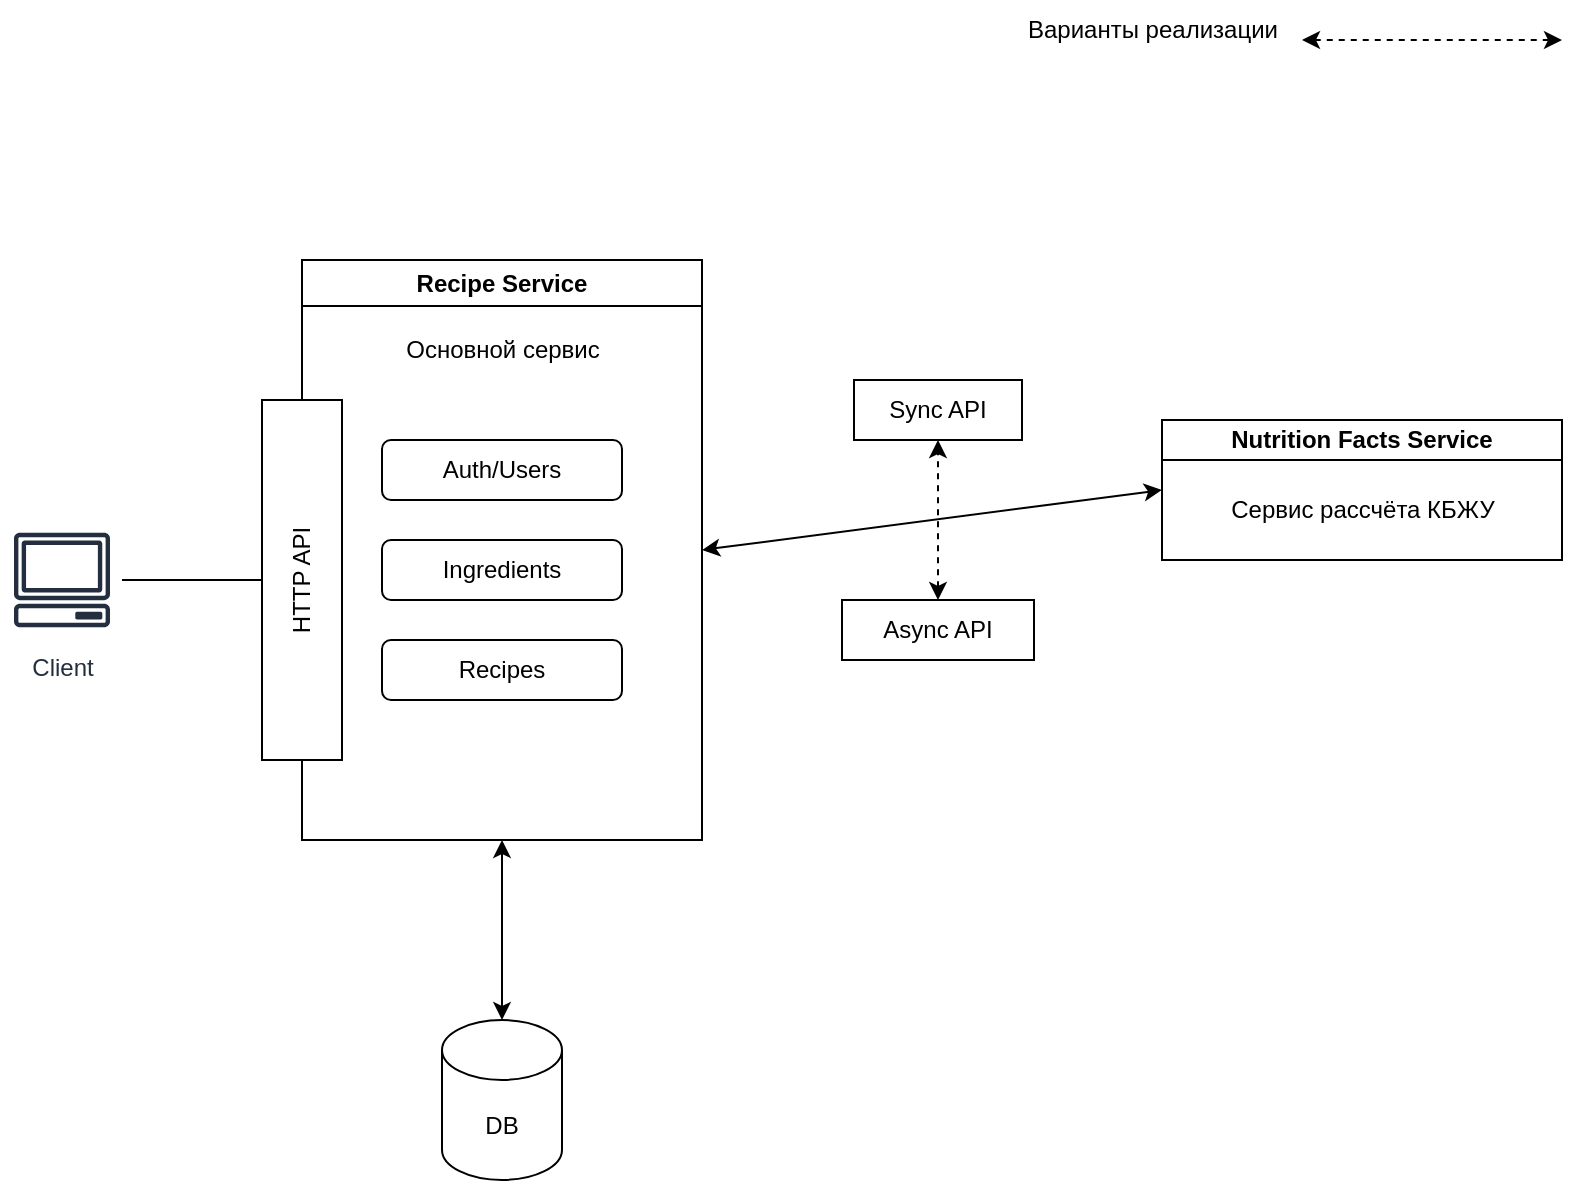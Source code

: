 <mxfile version="20.6.0" type="github" pages="2"><diagram id="cWatpwFgfGaCA5KoiCDR" name="mono+1 service"><mxGraphModel dx="1322" dy="802" grid="1" gridSize="10" guides="1" tooltips="1" connect="1" arrows="1" fold="1" page="1" pageScale="1" pageWidth="827" pageHeight="1169" math="0" shadow="0"><root><mxCell id="0"/><mxCell id="1" parent="0"/><mxCell id="zBDpti_sJ0VT9x6ZEbQ_-1" value="Nutrition Facts Service" style="swimlane;whiteSpace=wrap;html=1;startSize=20;" vertex="1" parent="1"><mxGeometry x="580" y="210" width="200" height="70" as="geometry"><mxRectangle x="570" y="120" width="170" height="30" as="alternateBounds"/></mxGeometry></mxCell><mxCell id="zBDpti_sJ0VT9x6ZEbQ_-2" value="Сервис рассчёта КБЖУ" style="text;html=1;align=center;verticalAlign=middle;resizable=0;points=[];autosize=1;strokeColor=none;fillColor=none;" vertex="1" parent="zBDpti_sJ0VT9x6ZEbQ_-1"><mxGeometry x="20" y="30" width="160" height="30" as="geometry"/></mxCell><mxCell id="zBDpti_sJ0VT9x6ZEbQ_-3" value="Recipe Service" style="swimlane;whiteSpace=wrap;html=1;" vertex="1" parent="1"><mxGeometry x="150" y="130" width="200" height="290" as="geometry"/></mxCell><mxCell id="zBDpti_sJ0VT9x6ZEbQ_-4" value="Основной сервис" style="text;html=1;align=center;verticalAlign=middle;resizable=0;points=[];autosize=1;strokeColor=none;fillColor=none;" vertex="1" parent="zBDpti_sJ0VT9x6ZEbQ_-3"><mxGeometry x="40" y="30" width="120" height="30" as="geometry"/></mxCell><mxCell id="zBDpti_sJ0VT9x6ZEbQ_-8" value="Auth/Users" style="rounded=1;whiteSpace=wrap;html=1;" vertex="1" parent="zBDpti_sJ0VT9x6ZEbQ_-3"><mxGeometry x="40" y="90" width="120" height="30" as="geometry"/></mxCell><mxCell id="zBDpti_sJ0VT9x6ZEbQ_-9" value="Ingredients" style="rounded=1;whiteSpace=wrap;html=1;" vertex="1" parent="zBDpti_sJ0VT9x6ZEbQ_-3"><mxGeometry x="40" y="140" width="120" height="30" as="geometry"/></mxCell><mxCell id="zBDpti_sJ0VT9x6ZEbQ_-10" value="Recipes" style="rounded=1;whiteSpace=wrap;html=1;" vertex="1" parent="zBDpti_sJ0VT9x6ZEbQ_-3"><mxGeometry x="40" y="190" width="120" height="30" as="geometry"/></mxCell><mxCell id="zBDpti_sJ0VT9x6ZEbQ_-5" value="DB" style="shape=cylinder3;whiteSpace=wrap;html=1;boundedLbl=1;backgroundOutline=1;size=15;" vertex="1" parent="1"><mxGeometry x="220" y="510" width="60" height="80" as="geometry"/></mxCell><mxCell id="zBDpti_sJ0VT9x6ZEbQ_-6" value="" style="endArrow=classic;startArrow=classic;html=1;rounded=0;exitX=0.5;exitY=0;exitDx=0;exitDy=0;exitPerimeter=0;entryX=0.5;entryY=1;entryDx=0;entryDy=0;" edge="1" parent="1" source="zBDpti_sJ0VT9x6ZEbQ_-5" target="zBDpti_sJ0VT9x6ZEbQ_-3"><mxGeometry width="50" height="50" relative="1" as="geometry"><mxPoint x="370" y="430" as="sourcePoint"/><mxPoint x="420" y="380" as="targetPoint"/></mxGeometry></mxCell><mxCell id="zBDpti_sJ0VT9x6ZEbQ_-12" value="HTTP API" style="whiteSpace=wrap;html=1;horizontal=0;" vertex="1" parent="1"><mxGeometry x="130" y="200" width="40" height="180" as="geometry"/></mxCell><mxCell id="zBDpti_sJ0VT9x6ZEbQ_-13" value="" style="endArrow=classic;startArrow=classic;html=1;rounded=0;dashed=1;" edge="1" parent="1"><mxGeometry width="50" height="50" relative="1" as="geometry"><mxPoint x="650" y="20" as="sourcePoint"/><mxPoint x="780" y="20" as="targetPoint"/></mxGeometry></mxCell><mxCell id="zBDpti_sJ0VT9x6ZEbQ_-14" value="Варианты реализации" style="text;html=1;align=center;verticalAlign=middle;resizable=0;points=[];autosize=1;strokeColor=none;fillColor=none;" vertex="1" parent="1"><mxGeometry x="500" width="150" height="30" as="geometry"/></mxCell><mxCell id="zBDpti_sJ0VT9x6ZEbQ_-17" value="" style="endArrow=none;html=1;rounded=0;exitX=0;exitY=0.5;exitDx=0;exitDy=0;" edge="1" parent="1" source="zBDpti_sJ0VT9x6ZEbQ_-12"><mxGeometry width="50" height="50" relative="1" as="geometry"><mxPoint x="400" y="340" as="sourcePoint"/><mxPoint x="50" y="290" as="targetPoint"/></mxGeometry></mxCell><mxCell id="zBDpti_sJ0VT9x6ZEbQ_-19" value="Client" style="sketch=0;outlineConnect=0;fontColor=#232F3E;gradientColor=none;strokeColor=#232F3E;fillColor=#ffffff;dashed=0;verticalLabelPosition=bottom;verticalAlign=top;align=center;html=1;fontSize=12;fontStyle=0;aspect=fixed;shape=mxgraph.aws4.resourceIcon;resIcon=mxgraph.aws4.client;" vertex="1" parent="1"><mxGeometry y="260" width="60" height="60" as="geometry"/></mxCell><mxCell id="zBDpti_sJ0VT9x6ZEbQ_-20" value="Sync API" style="rounded=0;whiteSpace=wrap;html=1;fillColor=none;" vertex="1" parent="1"><mxGeometry x="426" y="190" width="84" height="30" as="geometry"/></mxCell><mxCell id="zBDpti_sJ0VT9x6ZEbQ_-21" value="Async API" style="rounded=0;whiteSpace=wrap;html=1;fillColor=none;" vertex="1" parent="1"><mxGeometry x="420" y="300" width="96" height="30" as="geometry"/></mxCell><mxCell id="zBDpti_sJ0VT9x6ZEbQ_-23" value="" style="endArrow=classic;startArrow=classic;html=1;rounded=0;dashed=1;entryX=0.5;entryY=1;entryDx=0;entryDy=0;exitX=0.5;exitY=0;exitDx=0;exitDy=0;" edge="1" parent="1" source="zBDpti_sJ0VT9x6ZEbQ_-21" target="zBDpti_sJ0VT9x6ZEbQ_-20"><mxGeometry width="50" height="50" relative="1" as="geometry"><mxPoint x="280" y="340" as="sourcePoint"/><mxPoint x="330" y="290" as="targetPoint"/></mxGeometry></mxCell><mxCell id="zBDpti_sJ0VT9x6ZEbQ_-24" value="" style="endArrow=classic;startArrow=classic;html=1;rounded=0;entryX=0;entryY=0.5;entryDx=0;entryDy=0;exitX=1;exitY=0.5;exitDx=0;exitDy=0;" edge="1" parent="1" source="zBDpti_sJ0VT9x6ZEbQ_-3" target="zBDpti_sJ0VT9x6ZEbQ_-1"><mxGeometry width="50" height="50" relative="1" as="geometry"><mxPoint x="280" y="340" as="sourcePoint"/><mxPoint x="330" y="290" as="targetPoint"/></mxGeometry></mxCell></root></mxGraphModel></diagram><diagram id="CJDzfcEAW3a94lBmLpoj" name="(micro)service"><mxGraphModel dx="1102" dy="668" grid="1" gridSize="10" guides="1" tooltips="1" connect="1" arrows="1" fold="1" page="1" pageScale="1" pageWidth="1169" pageHeight="827" math="0" shadow="0"><root><mxCell id="0"/><mxCell id="1" parent="0"/><mxCell id="39QdA14apApRqSJCKbdf-1" value="Nutrition Facts Service" style="swimlane;whiteSpace=wrap;html=1;startSize=20;" vertex="1" parent="1"><mxGeometry x="445" y="400" width="230" height="56" as="geometry"><mxRectangle x="570" y="120" width="170" height="30" as="alternateBounds"/></mxGeometry></mxCell><mxCell id="39QdA14apApRqSJCKbdf-2" value="Сервис рассчёта КБЖУ" style="text;html=1;align=center;verticalAlign=middle;resizable=0;points=[];autosize=1;strokeColor=none;fillColor=none;" vertex="1" parent="39QdA14apApRqSJCKbdf-1"><mxGeometry x="33.75" y="26" width="160" height="30" as="geometry"/></mxCell><mxCell id="39QdA14apApRqSJCKbdf-3" value="Recipe Service" style="swimlane;whiteSpace=wrap;html=1;startSize=20;" vertex="1" parent="1"><mxGeometry x="445" y="320" width="230" height="56" as="geometry"><mxRectangle x="570" y="120" width="170" height="30" as="alternateBounds"/></mxGeometry></mxCell><mxCell id="39QdA14apApRqSJCKbdf-4" value="Сервис для работы с рецептами" style="text;html=1;align=center;verticalAlign=middle;resizable=0;points=[];autosize=1;strokeColor=none;fillColor=none;" vertex="1" parent="39QdA14apApRqSJCKbdf-3"><mxGeometry x="2.5" y="26" width="210" height="30" as="geometry"/></mxCell><mxCell id="39QdA14apApRqSJCKbdf-6" value="Ingredients Service" style="swimlane;whiteSpace=wrap;html=1;startSize=20;" vertex="1" parent="1"><mxGeometry x="445" y="240" width="230" height="56" as="geometry"><mxRectangle x="570" y="120" width="170" height="30" as="alternateBounds"/></mxGeometry></mxCell><mxCell id="39QdA14apApRqSJCKbdf-7" value="Сервис для работы с ингредиентами" style="text;html=1;align=center;verticalAlign=middle;resizable=0;points=[];autosize=1;strokeColor=none;fillColor=none;" vertex="1" parent="39QdA14apApRqSJCKbdf-6"><mxGeometry x="-2.5" y="26" width="230" height="30" as="geometry"/></mxCell><mxCell id="39QdA14apApRqSJCKbdf-9" value="User Service" style="swimlane;whiteSpace=wrap;html=1;startSize=20;" vertex="1" parent="1"><mxGeometry x="445" y="164" width="227.5" height="56" as="geometry"><mxRectangle x="570" y="120" width="170" height="30" as="alternateBounds"/></mxGeometry></mxCell><mxCell id="39QdA14apApRqSJCKbdf-10" value="Сервис для работы с пользователями" style="text;html=1;align=center;verticalAlign=middle;resizable=0;points=[];autosize=1;strokeColor=none;fillColor=none;" vertex="1" parent="39QdA14apApRqSJCKbdf-9"><mxGeometry x="-5" y="26" width="240" height="30" as="geometry"/></mxCell><mxCell id="39QdA14apApRqSJCKbdf-14" value="API Gateway" style="swimlane;whiteSpace=wrap;html=1;fillColor=none;" vertex="1" parent="1"><mxGeometry x="120" y="220" width="120" height="200" as="geometry"/></mxCell><mxCell id="39QdA14apApRqSJCKbdf-18" value="HTTP API" style="rounded=0;whiteSpace=wrap;html=1;verticalAlign=middle;horizontal=0;" vertex="1" parent="1"><mxGeometry x="100" y="260" width="40" height="140" as="geometry"/></mxCell><mxCell id="39QdA14apApRqSJCKbdf-19" value="Client" style="sketch=0;outlineConnect=0;fontColor=#232F3E;gradientColor=none;strokeColor=#232F3E;fillColor=#ffffff;dashed=0;verticalLabelPosition=bottom;verticalAlign=top;align=center;html=1;fontSize=12;fontStyle=0;aspect=fixed;shape=mxgraph.aws4.resourceIcon;resIcon=mxgraph.aws4.client;" vertex="1" parent="1"><mxGeometry x="10" y="300" width="60" height="60" as="geometry"/></mxCell><mxCell id="39QdA14apApRqSJCKbdf-20" value="" style="endArrow=classic;startArrow=classic;html=1;rounded=0;entryX=0;entryY=0.5;entryDx=0;entryDy=0;" edge="1" parent="1" source="39QdA14apApRqSJCKbdf-19" target="39QdA14apApRqSJCKbdf-18"><mxGeometry width="50" height="50" relative="1" as="geometry"><mxPoint x="490" y="440" as="sourcePoint"/><mxPoint x="540" y="390" as="targetPoint"/></mxGeometry></mxCell><mxCell id="39QdA14apApRqSJCKbdf-21" value="Message Broker" style="rounded=0;whiteSpace=wrap;html=1;fillColor=none;verticalAlign=middle;horizontal=0;" vertex="1" parent="1"><mxGeometry x="310" y="160" width="50" height="320" as="geometry"/></mxCell><mxCell id="39QdA14apApRqSJCKbdf-22" value="" style="endArrow=classic;startArrow=classic;html=1;rounded=0;exitX=1;exitY=0.5;exitDx=0;exitDy=0;entryX=0;entryY=0.5;entryDx=0;entryDy=0;" edge="1" parent="1" source="39QdA14apApRqSJCKbdf-14" target="39QdA14apApRqSJCKbdf-21"><mxGeometry width="50" height="50" relative="1" as="geometry"><mxPoint x="490" y="440" as="sourcePoint"/><mxPoint x="540" y="390" as="targetPoint"/></mxGeometry></mxCell><mxCell id="39QdA14apApRqSJCKbdf-25" value="" style="endArrow=classic;startArrow=classic;html=1;rounded=0;entryX=-0.002;entryY=0.25;entryDx=0;entryDy=0;entryPerimeter=0;exitX=1;exitY=0.117;exitDx=0;exitDy=0;exitPerimeter=0;" edge="1" parent="1" source="39QdA14apApRqSJCKbdf-21" target="39QdA14apApRqSJCKbdf-10"><mxGeometry width="50" height="50" relative="1" as="geometry"><mxPoint x="490" y="440" as="sourcePoint"/><mxPoint x="540" y="390" as="targetPoint"/></mxGeometry></mxCell><mxCell id="39QdA14apApRqSJCKbdf-26" value="" style="endArrow=classic;startArrow=classic;html=1;rounded=0;entryX=0.004;entryY=0.3;entryDx=0;entryDy=0;entryPerimeter=0;exitX=1.06;exitY=0.359;exitDx=0;exitDy=0;exitPerimeter=0;" edge="1" parent="1" source="39QdA14apApRqSJCKbdf-21" target="39QdA14apApRqSJCKbdf-7"><mxGeometry width="50" height="50" relative="1" as="geometry"><mxPoint x="490" y="440" as="sourcePoint"/><mxPoint x="540" y="390" as="targetPoint"/></mxGeometry></mxCell><mxCell id="39QdA14apApRqSJCKbdf-27" value="" style="endArrow=classic;startArrow=classic;html=1;rounded=0;entryX=0;entryY=0.5;entryDx=0;entryDy=0;exitX=0.98;exitY=0.588;exitDx=0;exitDy=0;exitPerimeter=0;" edge="1" parent="1" source="39QdA14apApRqSJCKbdf-21" target="39QdA14apApRqSJCKbdf-3"><mxGeometry width="50" height="50" relative="1" as="geometry"><mxPoint x="490" y="440" as="sourcePoint"/><mxPoint x="540" y="390" as="targetPoint"/></mxGeometry></mxCell><mxCell id="39QdA14apApRqSJCKbdf-28" value="" style="endArrow=classic;startArrow=classic;html=1;rounded=0;" edge="1" parent="1"><mxGeometry width="50" height="50" relative="1" as="geometry"><mxPoint x="360" y="430" as="sourcePoint"/><mxPoint x="440" y="430" as="targetPoint"/></mxGeometry></mxCell><mxCell id="39QdA14apApRqSJCKbdf-29" value="User DB" style="shape=cylinder3;whiteSpace=wrap;html=1;boundedLbl=1;backgroundOutline=1;size=15;fillColor=none;" vertex="1" parent="1"><mxGeometry x="760" y="164" width="100" height="52" as="geometry"/></mxCell><mxCell id="39QdA14apApRqSJCKbdf-30" value="Ingredients DB" style="shape=cylinder3;whiteSpace=wrap;html=1;boundedLbl=1;backgroundOutline=1;size=15;fillColor=none;" vertex="1" parent="1"><mxGeometry x="760" y="238" width="100" height="58" as="geometry"/></mxCell><mxCell id="39QdA14apApRqSJCKbdf-31" value="Recipe DB" style="shape=cylinder3;whiteSpace=wrap;html=1;boundedLbl=1;backgroundOutline=1;size=15;fillColor=none;" vertex="1" parent="1"><mxGeometry x="760" y="322" width="100" height="52" as="geometry"/></mxCell><mxCell id="39QdA14apApRqSJCKbdf-32" value="" style="endArrow=classic;startArrow=classic;html=1;rounded=0;entryX=0;entryY=0.5;entryDx=0;entryDy=0;entryPerimeter=0;exitX=0.959;exitY=-0.031;exitDx=0;exitDy=0;exitPerimeter=0;" edge="1" parent="1" source="39QdA14apApRqSJCKbdf-10" target="39QdA14apApRqSJCKbdf-29"><mxGeometry width="50" height="50" relative="1" as="geometry"><mxPoint x="610" y="370" as="sourcePoint"/><mxPoint x="660" y="320" as="targetPoint"/></mxGeometry></mxCell><mxCell id="39QdA14apApRqSJCKbdf-33" value="" style="endArrow=classic;startArrow=classic;html=1;rounded=0;entryX=0;entryY=0.5;entryDx=0;entryDy=0;entryPerimeter=0;exitX=1;exitY=0.5;exitDx=0;exitDy=0;" edge="1" parent="1" source="39QdA14apApRqSJCKbdf-6" target="39QdA14apApRqSJCKbdf-30"><mxGeometry width="50" height="50" relative="1" as="geometry"><mxPoint x="610" y="370" as="sourcePoint"/><mxPoint x="660" y="320" as="targetPoint"/></mxGeometry></mxCell><mxCell id="39QdA14apApRqSJCKbdf-34" value="" style="endArrow=classic;startArrow=classic;html=1;rounded=0;entryX=0;entryY=0.5;entryDx=0;entryDy=0;entryPerimeter=0;exitX=1;exitY=0.5;exitDx=0;exitDy=0;" edge="1" parent="1" source="39QdA14apApRqSJCKbdf-3" target="39QdA14apApRqSJCKbdf-31"><mxGeometry width="50" height="50" relative="1" as="geometry"><mxPoint x="610" y="370" as="sourcePoint"/><mxPoint x="660" y="320" as="targetPoint"/></mxGeometry></mxCell></root></mxGraphModel></diagram></mxfile>